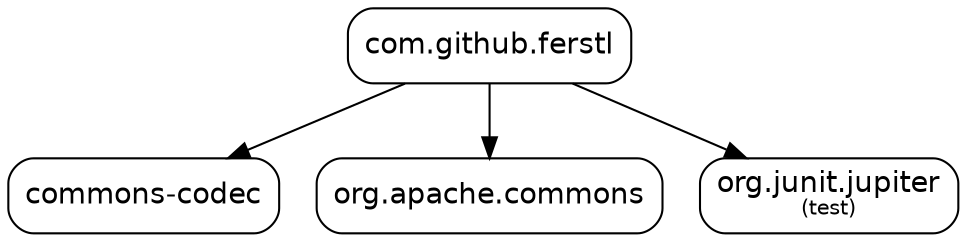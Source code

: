 digraph "module-1" {
  node [shape="box",style="rounded",fontname="Helvetica",fontsize="14"]
  edge [fontsize="10",fontname="Helvetica"]

  // Node Definitions:
  "com.github.ferstl:compile"[label=<<font point-size="14">com.github.ferstl</font>>]
  "commons-codec:compile"[label=<<font point-size="14">commons-codec</font>>]
  "org.apache.commons:compile"[label=<<font point-size="14">org.apache.commons</font>>]
  "org.junit.jupiter:test"[label=<<font point-size="14">org.junit.jupiter</font><font point-size="10"><br/>(test)</font>>]

  // Edge Definitions:
  "com.github.ferstl:compile" -> "commons-codec:compile"
  "com.github.ferstl:compile" -> "org.apache.commons:compile"
  "com.github.ferstl:compile" -> "org.junit.jupiter:test"
}

